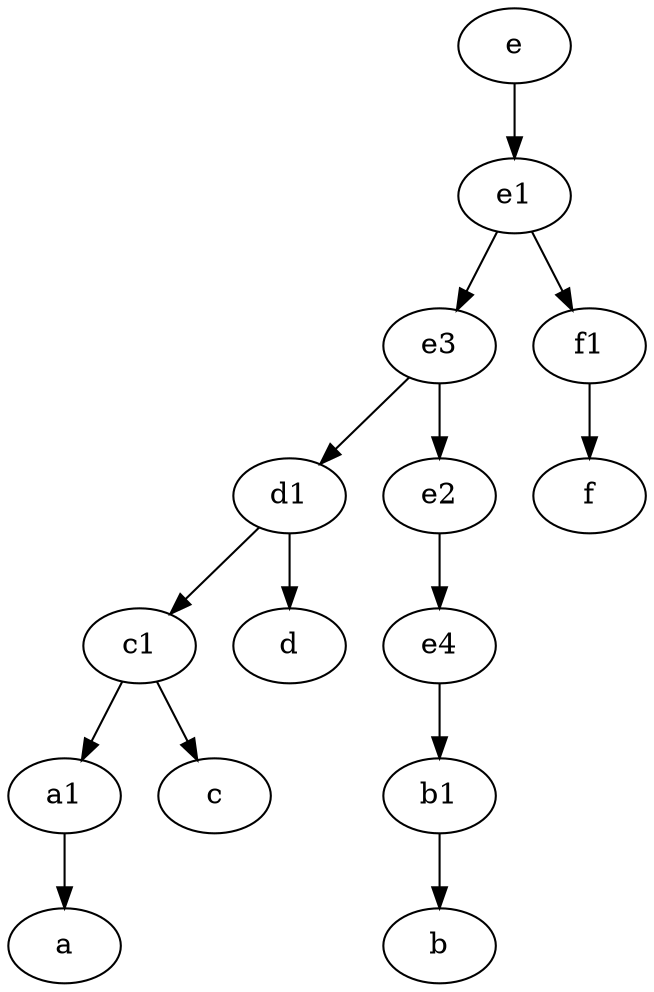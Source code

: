 digraph  {
	b1 [pos="45,20!"];
	e [pos="30,50!"];
	d1 [pos="25,30!"];
	e2;
	c1 [pos="30,15!"];
	a1 [pos="40,15!"];
	e3;
	e4;
	f1;
	e1 [pos="25,45!"];
	e -> e1;
	e1 -> f1;
	d1 -> c1;
	f1 -> f;
	c1 -> a1;
	b1 -> b;
	a1 -> a;
	c1 -> c;
	e3 -> d1;
	d1 -> d;
	e1 -> e3;
	e3 -> e2;
	e2 -> e4;
	e4 -> b1;

	}